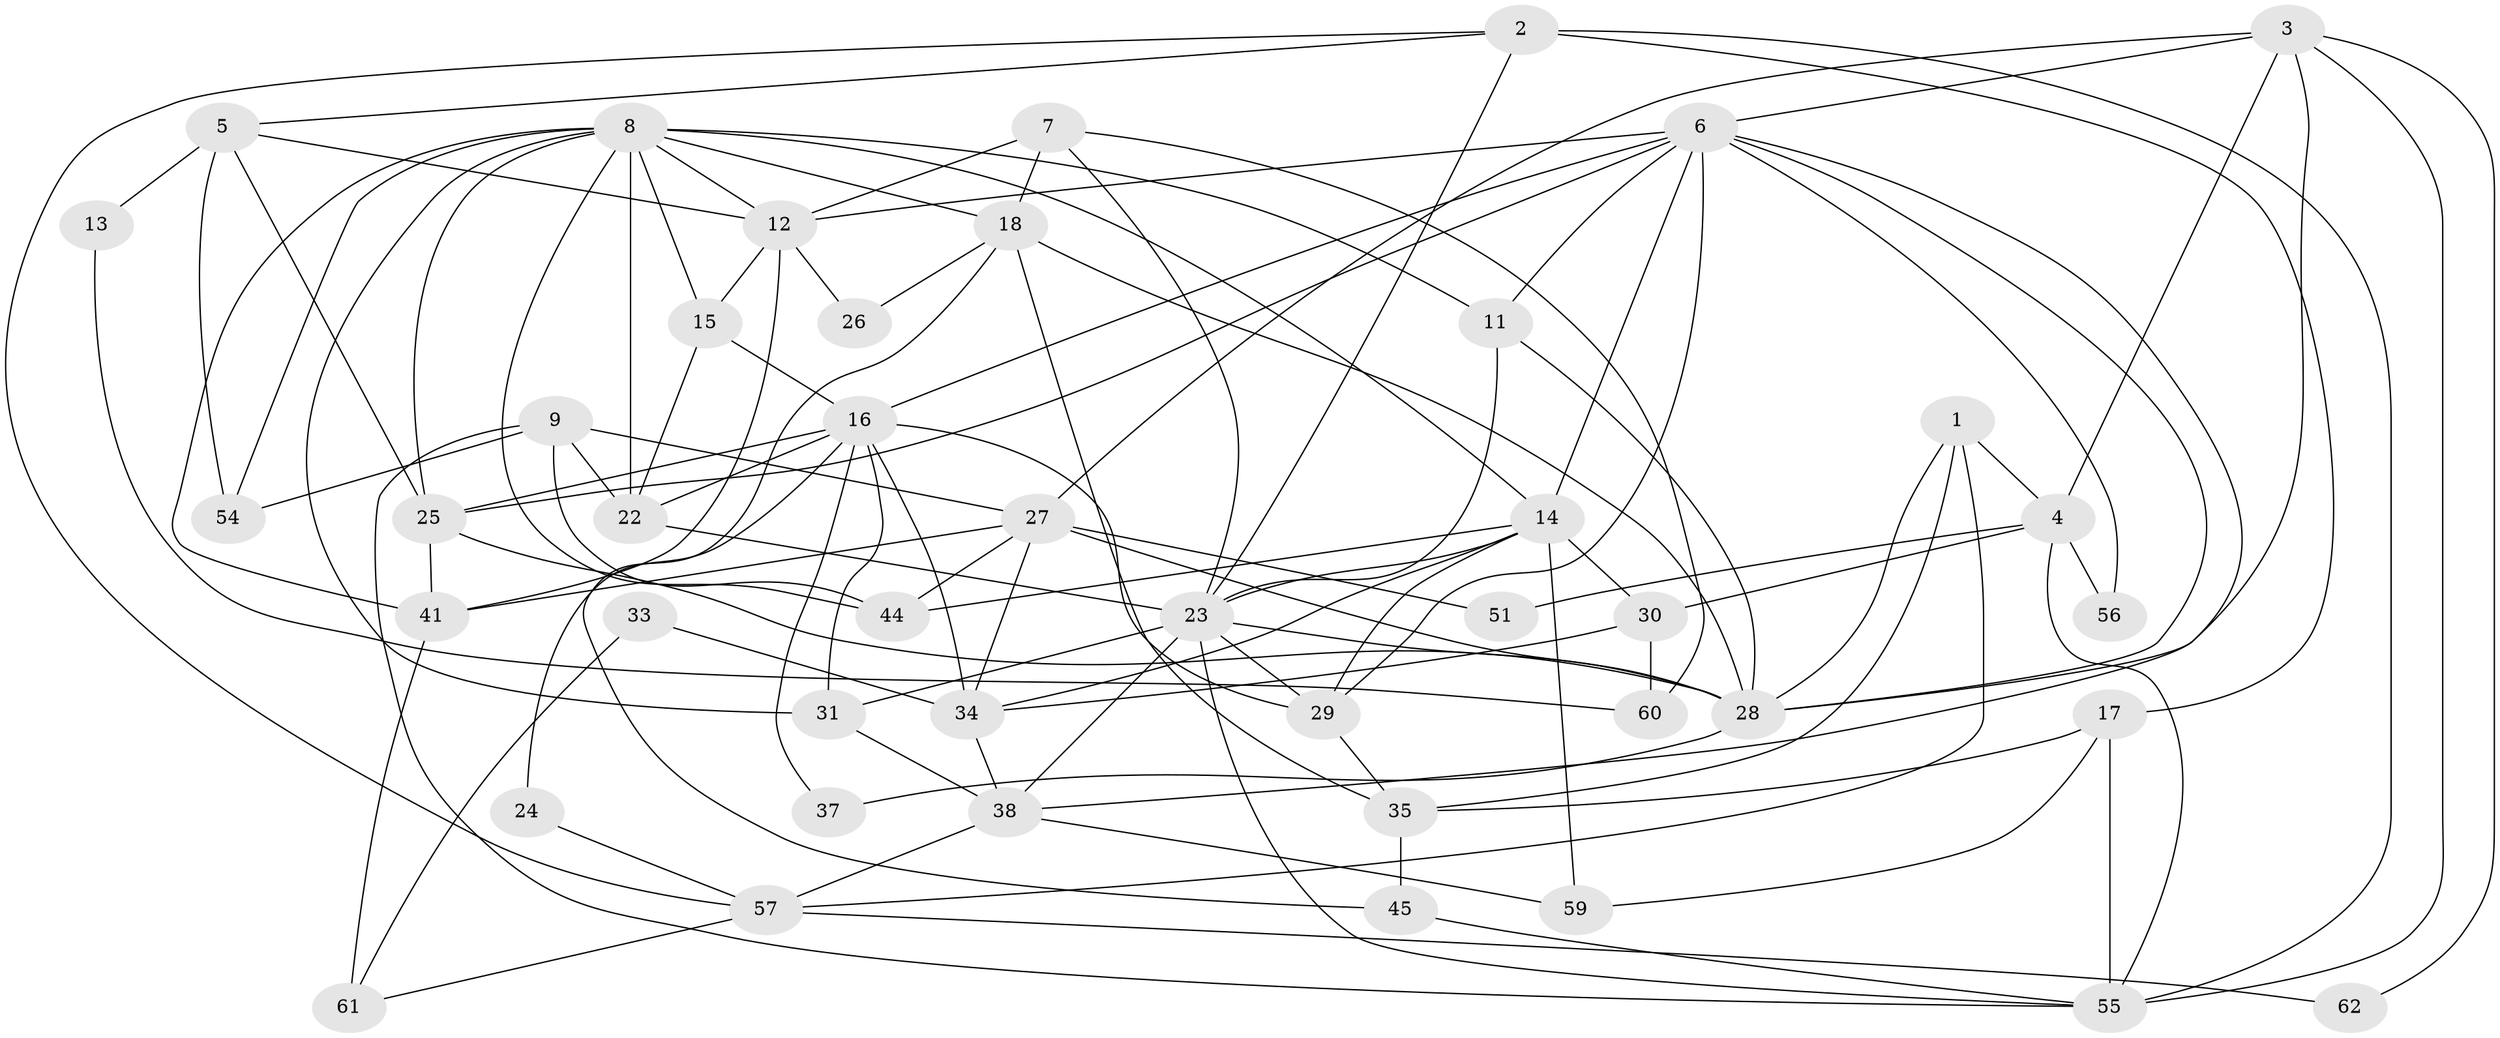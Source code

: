 // original degree distribution, {4: 0.19117647058823528, 3: 0.2647058823529412, 5: 0.17647058823529413, 6: 0.08823529411764706, 8: 0.029411764705882353, 2: 0.19117647058823528, 7: 0.058823529411764705}
// Generated by graph-tools (version 1.1) at 2025/11/02/27/25 16:11:16]
// undirected, 44 vertices, 109 edges
graph export_dot {
graph [start="1"]
  node [color=gray90,style=filled];
  1;
  2 [super="+43"];
  3 [super="+50"];
  4 [super="+20"];
  5;
  6 [super="+48"];
  7;
  8 [super="+10"];
  9 [super="+66"];
  11;
  12;
  13;
  14 [super="+19"];
  15 [super="+36"];
  16 [super="+21"];
  17;
  18 [super="+39"];
  22 [super="+63"];
  23 [super="+42"];
  24;
  25 [super="+52"];
  26;
  27 [super="+32"];
  28 [super="+46"];
  29 [super="+40"];
  30 [super="+47"];
  31 [super="+53"];
  33;
  34 [super="+64"];
  35 [super="+65"];
  37;
  38 [super="+67"];
  41 [super="+49"];
  44;
  45;
  51;
  54;
  55 [super="+68"];
  56;
  57 [super="+58"];
  59;
  60;
  61;
  62;
  1 -- 28;
  1 -- 35;
  1 -- 4;
  1 -- 57;
  2 -- 17;
  2 -- 5;
  2 -- 55;
  2 -- 57;
  2 -- 23;
  3 -- 27;
  3 -- 28;
  3 -- 4;
  3 -- 6;
  3 -- 55;
  3 -- 62;
  4 -- 51;
  4 -- 55;
  4 -- 56;
  4 -- 30;
  5 -- 12;
  5 -- 13;
  5 -- 54;
  5 -- 25;
  6 -- 14;
  6 -- 11;
  6 -- 12;
  6 -- 56;
  6 -- 28;
  6 -- 16;
  6 -- 38;
  6 -- 25;
  6 -- 29;
  7 -- 23;
  7 -- 12;
  7 -- 60;
  7 -- 18;
  8 -- 44;
  8 -- 14;
  8 -- 12;
  8 -- 22 [weight=2];
  8 -- 31;
  8 -- 54;
  8 -- 25;
  8 -- 11;
  8 -- 18;
  8 -- 41;
  8 -- 15;
  9 -- 27;
  9 -- 22;
  9 -- 55;
  9 -- 54;
  9 -- 44;
  11 -- 28;
  11 -- 23;
  12 -- 26;
  12 -- 41;
  12 -- 15;
  13 -- 60;
  14 -- 34;
  14 -- 59;
  14 -- 23;
  14 -- 30 [weight=2];
  14 -- 44;
  14 -- 29;
  15 -- 16;
  15 -- 22;
  16 -- 24;
  16 -- 34;
  16 -- 37;
  16 -- 25;
  16 -- 31;
  16 -- 22;
  16 -- 29;
  17 -- 55;
  17 -- 35;
  17 -- 59;
  18 -- 45;
  18 -- 26;
  18 -- 28;
  18 -- 35;
  22 -- 23;
  23 -- 29;
  23 -- 31;
  23 -- 55;
  23 -- 28;
  23 -- 38;
  24 -- 57;
  25 -- 28;
  25 -- 41;
  27 -- 41;
  27 -- 44;
  27 -- 51;
  27 -- 28;
  27 -- 34;
  28 -- 37;
  29 -- 35;
  30 -- 60;
  30 -- 34;
  31 -- 38;
  33 -- 61;
  33 -- 34;
  34 -- 38;
  35 -- 45;
  38 -- 59;
  38 -- 57;
  41 -- 61 [weight=2];
  45 -- 55;
  57 -- 61;
  57 -- 62;
}
